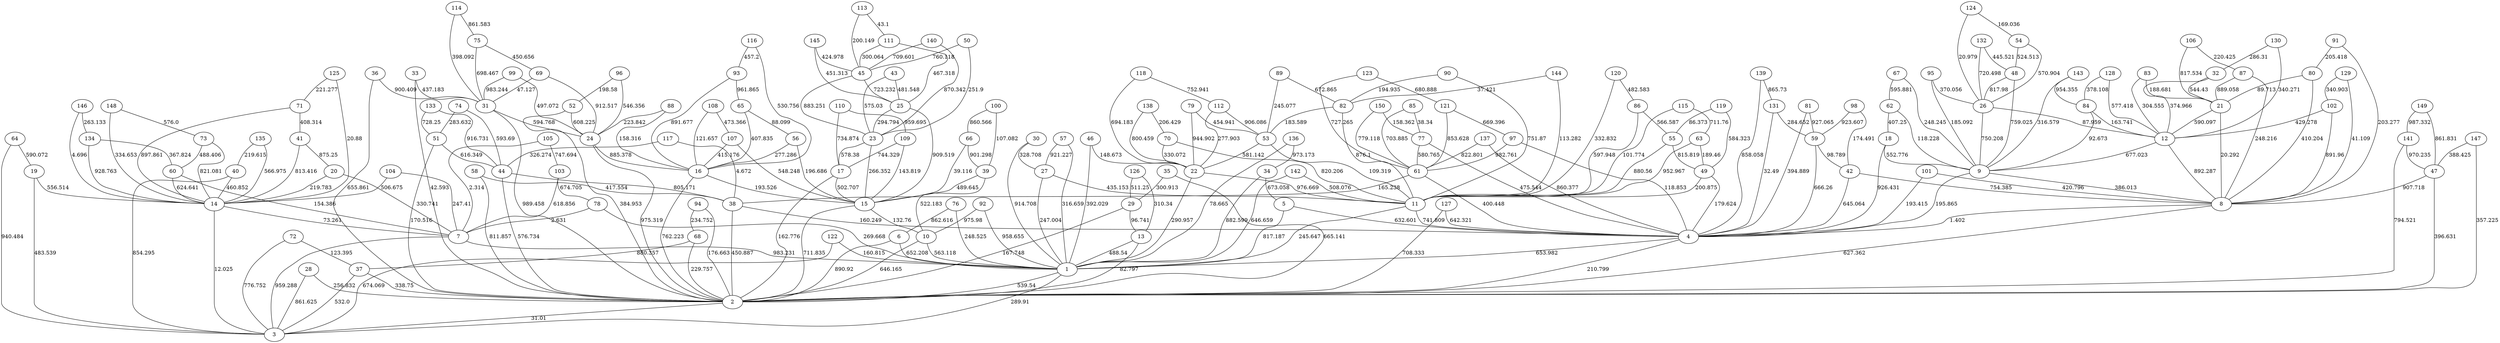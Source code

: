 graph x {
1 -- 2[label=539.54];
1 -- 3[label=289.91];
2 -- 3[label=31.01];
4 -- 1[label=653.982];
4 -- 2[label=210.799];
5 -- 4[label=632.601];
5 -- 1[label=817.187];
6 -- 1[label=652.208];
6 -- 2[label=890.92];
7 -- 1[label=983.231];
7 -- 3[label=959.288];
8 -- 4[label=1.402];
8 -- 2[label=627.362];
9 -- 8[label=386.013];
9 -- 4[label=195.865];
10 -- 1[label=563.118];
10 -- 2[label=646.165];
11 -- 4[label=741.809];
11 -- 1[label=245.647];
12 -- 9[label=677.023];
12 -- 8[label=892.287];
13 -- 1[label=488.54];
13 -- 2[label=82.797];
14 -- 7[label=73.261];
14 -- 3[label=12.025];
15 -- 10[label=132.76];
15 -- 2[label=711.835];
16 -- 15[label=193.526];
16 -- 2[label=762.223];
17 -- 15[label=502.707];
17 -- 2[label=162.776];
18 -- 9[label=552.776];
18 -- 4[label=926.431];
19 -- 14[label=556.514];
19 -- 3[label=483.539];
20 -- 14[label=219.783];
20 -- 7[label=330.741];
21 -- 12[label=590.097];
21 -- 8[label=20.292];
22 -- 11[label=976.669];
22 -- 1[label=290.957];
23 -- 17[label=578.38];
23 -- 15[label=266.352];
24 -- 16[label=885.378];
24 -- 2[label=975.319];
25 -- 23[label=294.794];
25 -- 15[label=909.519];
26 -- 12[label=87.959];
26 -- 9[label=750.208];
27 -- 11[label=435.153];
27 -- 1[label=247.004];
28 -- 2[label=256.832];
28 -- 3[label=861.625];
29 -- 13[label=96.741];
29 -- 2[label=167.748];
30 -- 27[label=328.708];
30 -- 1[label=914.708];
31 -- 24[label=594.768];
31 -- 2[label=989.458];
32 -- 21[label=544.43];
32 -- 12[label=374.966];
33 -- 31[label=437.183];
33 -- 2[label=42.593];
34 -- 5[label=673.058];
34 -- 1[label=882.599];
35 -- 29[label=300.913];
35 -- 2[label=665.141];
36 -- 31[label=900.409];
36 -- 2[label=655.861];
37 -- 2[label=338.75];
37 -- 3[label=532.0];
38 -- 4[label=160.249];
38 -- 2[label=450.887];
39 -- 15[label=489.645];
39 -- 10[label=522.183];
40 -- 14[label=460.852];
40 -- 3[label=854.295];
41 -- 20[label=875.25];
41 -- 14[label=813.416];
42 -- 8[label=754.385];
42 -- 4[label=645.064];
43 -- 25[label=481.548];
43 -- 23[label=575.03];
44 -- 38[label=805.171];
44 -- 2[label=576.734];
45 -- 25[label=723.232];
45 -- 23[label=883.251];
46 -- 22[label=148.673];
46 -- 1[label=392.029];
47 -- 8[label=907.718];
47 -- 2[label=396.631];
48 -- 26[label=817.98];
48 -- 9[label=759.025];
49 -- 11[label=200.875];
49 -- 4[label=179.624];
50 -- 45[label=760.118];
50 -- 23[label=251.9];
51 -- 44[label=616.349];
51 -- 2[label=170.516];
52 -- 24[label=608.225];
52 -- 2[label=384.953];
53 -- 22[label=581.142];
53 -- 11[label=109.319];
54 -- 48[label=524.513];
54 -- 26[label=570.904];
55 -- 49[label=815.819];
55 -- 11[label=880.56];
56 -- 16[label=277.286];
56 -- 15[label=196.686];
57 -- 27[label=921.227];
57 -- 1[label=316.659];
58 -- 38[label=417.554];
58 -- 2[label=811.857];
59 -- 42[label=98.789];
59 -- 4[label=666.26];
60 -- 14[label=624.641];
60 -- 7[label=154.386];
61 -- 38[label=165.238];
61 -- 4[label=400.448];
62 -- 18[label=407.25];
62 -- 9[label=118.228];
63 -- 49[label=189.46];
63 -- 11[label=952.967];
64 -- 19[label=590.072];
64 -- 3[label=940.484];
65 -- 56[label=88.099];
65 -- 16[label=407.835];
66 -- 39[label=901.298];
66 -- 15[label=39.116];
67 -- 62[label=595.881];
67 -- 9[label=248.245];
68 -- 37[label=880.357];
68 -- 2[label=229.757];
69 -- 31[label=47.127];
69 -- 24[label=912.517];
70 -- 22[label=330.072];
70 -- 11[label=820.206];
71 -- 41[label=408.314];
71 -- 14[label=897.861];
72 -- 37[label=123.395];
72 -- 3[label=776.752];
73 -- 60[label=488.406];
73 -- 14[label=821.081];
74 -- 51[label=283.632];
74 -- 44[label=593.69];
75 -- 69[label=450.656];
75 -- 31[label=698.467];
76 -- 6[label=862.616];
76 -- 1[label=248.525];
77 -- 61[label=580.765];
77 -- 4[label=475.544];
78 -- 7[label=2.631];
78 -- 1[label=269.668];
79 -- 53[label=454.941];
79 -- 22[label=944.902];
80 -- 21[label=89.713];
80 -- 8[label=410.204];
81 -- 59[label=927.065];
81 -- 4[label=394.889];
82 -- 53[label=183.589];
82 -- 11[label=876.1];
83 -- 21[label=188.681];
83 -- 12[label=304.555];
84 -- 12[label=163.741];
84 -- 9[label=92.673];
85 -- 77[label=38.34];
85 -- 61[label=703.885];
86 -- 55[label=566.587];
86 -- 11[label=597.948];
87 -- 21[label=889.058];
87 -- 8[label=248.216];
88 -- 24[label=223.842];
88 -- 16[label=158.316];
89 -- 82[label=672.865];
89 -- 53[label=245.077];
90 -- 82[label=194.935];
90 -- 11[label=751.87];
91 -- 80[label=205.418];
91 -- 8[label=203.277];
92 -- 10[label=975.98];
92 -- 1[label=958.655];
93 -- 65[label=961.865];
93 -- 16[label=891.677];
94 -- 68[label=234.752];
94 -- 2[label=176.663];
95 -- 26[label=370.056];
95 -- 9[label=185.092];
96 -- 52[label=198.58];
96 -- 24[label=546.356];
97 -- 61[label=982.761];
97 -- 4[label=118.853];
98 -- 59[label=923.607];
98 -- 42[label=174.491];
99 -- 31[label=983.244];
99 -- 24[label=497.072];
100 -- 66[label=860.566];
100 -- 39[label=107.082];
101 -- 8[label=420.796];
101 -- 4[label=193.415];
102 -- 12[label=429.278];
102 -- 8[label=891.96];
103 -- 78[label=674.705];
103 -- 7[label=618.856];
104 -- 14[label=506.675];
104 -- 7[label=247.41];
105 -- 103[label=747.694];
105 -- 7[label=2.314];
106 -- 87[label=220.425];
106 -- 21[label=817.534];
107 -- 16[label=415.176];
107 -- 15[label=548.248];
108 -- 107[label=473.366];
108 -- 16[label=121.657];
109 -- 17[label=744.329];
109 -- 15[label=143.819];
110 -- 109[label=959.695];
110 -- 17[label=734.874];
111 -- 45[label=300.064];
111 -- 25[label=467.318];
112 -- 53[label=906.086];
112 -- 22[label=277.903];
113 -- 111[label=43.1];
113 -- 45[label=200.149];
114 -- 75[label=861.583];
114 -- 31[label=398.092];
115 -- 63[label=711.76];
115 -- 11[label=101.774];
116 -- 93[label=457.2];
116 -- 16[label=530.756];
117 -- 44[label=326.274];
117 -- 38[label=4.672];
118 -- 112[label=752.941];
118 -- 22[label=694.183];
119 -- 55[label=86.373];
119 -- 49[label=584.323];
120 -- 86[label=482.583];
120 -- 11[label=332.832];
121 -- 97[label=669.396];
121 -- 61[label=853.628];
122 -- 1[label=160.815];
122 -- 3[label=674.069];
123 -- 121[label=680.888];
123 -- 61[label=727.265];
124 -- 54[label=169.036];
124 -- 26[label=20.979];
125 -- 71[label=221.277];
125 -- 14[label=20.88];
126 -- 29[label=511.25];
126 -- 13[label=310.34];
127 -- 4[label=642.321];
127 -- 2[label=708.333];
128 -- 84[label=378.108];
128 -- 12[label=577.418];
129 -- 102[label=340.903];
129 -- 8[label=41.109];
130 -- 32[label=286.31];
130 -- 12[label=340.271];
131 -- 59[label=284.652];
131 -- 4[label=32.49];
132 -- 48[label=445.521];
132 -- 26[label=720.498];
133 -- 51[label=728.25];
133 -- 44[label=916.731];
134 -- 60[label=367.824];
134 -- 14[label=928.763];
135 -- 40[label=219.615];
135 -- 14[label=566.975];
136 -- 34[label=973.173];
136 -- 1[label=78.665];
137 -- 61[label=822.801];
137 -- 4[label=860.377];
138 -- 70[label=206.429];
138 -- 22[label=800.459];
139 -- 131[label=865.73];
139 -- 4[label=858.058];
140 -- 45[label=709.601];
140 -- 23[label=870.342];
141 -- 47[label=970.235];
141 -- 2[label=794.521];
142 -- 11[label=508.076];
142 -- 1[label=646.659];
143 -- 84[label=954.355];
143 -- 9[label=316.579];
144 -- 82[label=37.421];
144 -- 11[label=113.282];
145 -- 45[label=424.978];
145 -- 25[label=451.313];
146 -- 134[label=263.133];
146 -- 14[label=4.696];
147 -- 47[label=388.425];
147 -- 2[label=357.225];
148 -- 73[label=576.0];
148 -- 14[label=334.653];
149 -- 141[label=987.332];
149 -- 47[label=861.831];
150 -- 77[label=158.362];
150 -- 61[label=779.118];
}
